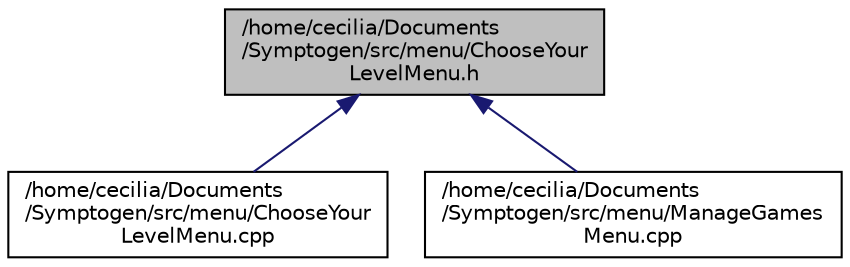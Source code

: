 digraph "/home/cecilia/Documents/Symptogen/src/menu/ChooseYourLevelMenu.h"
{
  edge [fontname="Helvetica",fontsize="10",labelfontname="Helvetica",labelfontsize="10"];
  node [fontname="Helvetica",fontsize="10",shape=record];
  Node1 [label="/home/cecilia/Documents\l/Symptogen/src/menu/ChooseYour\lLevelMenu.h",height=0.2,width=0.4,color="black", fillcolor="grey75", style="filled" fontcolor="black"];
  Node1 -> Node2 [dir="back",color="midnightblue",fontsize="10",style="solid"];
  Node2 [label="/home/cecilia/Documents\l/Symptogen/src/menu/ChooseYour\lLevelMenu.cpp",height=0.2,width=0.4,color="black", fillcolor="white", style="filled",URL="$_choose_your_level_menu_8cpp.html"];
  Node1 -> Node3 [dir="back",color="midnightblue",fontsize="10",style="solid"];
  Node3 [label="/home/cecilia/Documents\l/Symptogen/src/menu/ManageGames\lMenu.cpp",height=0.2,width=0.4,color="black", fillcolor="white", style="filled",URL="$_manage_games_menu_8cpp.html"];
}

